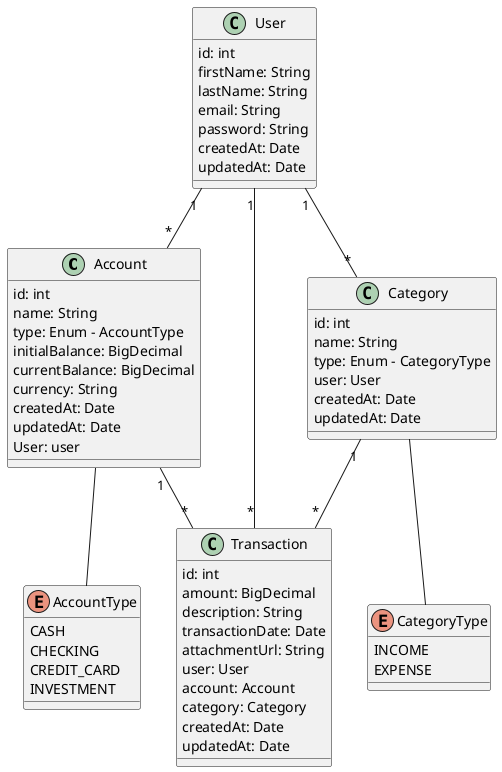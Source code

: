 @startuml
'https://plantuml.com/class-diagram

class Account {
id: int
name: String
type: Enum - AccountType
initialBalance: BigDecimal
currentBalance: BigDecimal
currency: String
createdAt: Date
updatedAt: Date
User: user
}

class User {
id: int
firstName: String
lastName: String
email: String
password: String
createdAt: Date
updatedAt: Date

}

class Category {
id: int
name: String
type: Enum - CategoryType
user: User
createdAt: Date
updatedAt: Date
}

enum CategoryType {
  INCOME
  EXPENSE
}

enum AccountType {
  CASH
  CHECKING
  CREDIT_CARD
  INVESTMENT
}

class Transaction {
id: int
amount: BigDecimal
description: String
transactionDate: Date
attachmentUrl: String
user: User
account: Account
category: Category
createdAt: Date
updatedAt: Date
}

' Defines a one-to-many relationship
' One User can have many (*) Accounts
User "1" -- "*" Account

' Defines a one-to-many relationship
' One User can have many (*) Categories
User "1" -- "*" Category

' Defines a one-to-many relationship
' One User can have many (*) Transactions
User "1" -- "*" Transaction

' Defines a one-to-many relationship
' One Account can have many (*) Transactions
Account "1" -- "*" Transaction

' Defines a one-to-many relationship
' One Category can have many (*) Transactions
Category "1" -- "*" Transaction

' Defines the relationship between Account and its type
Account -- AccountType

' Defines the relationship between Category and its type
Category -- CategoryType

@enduml